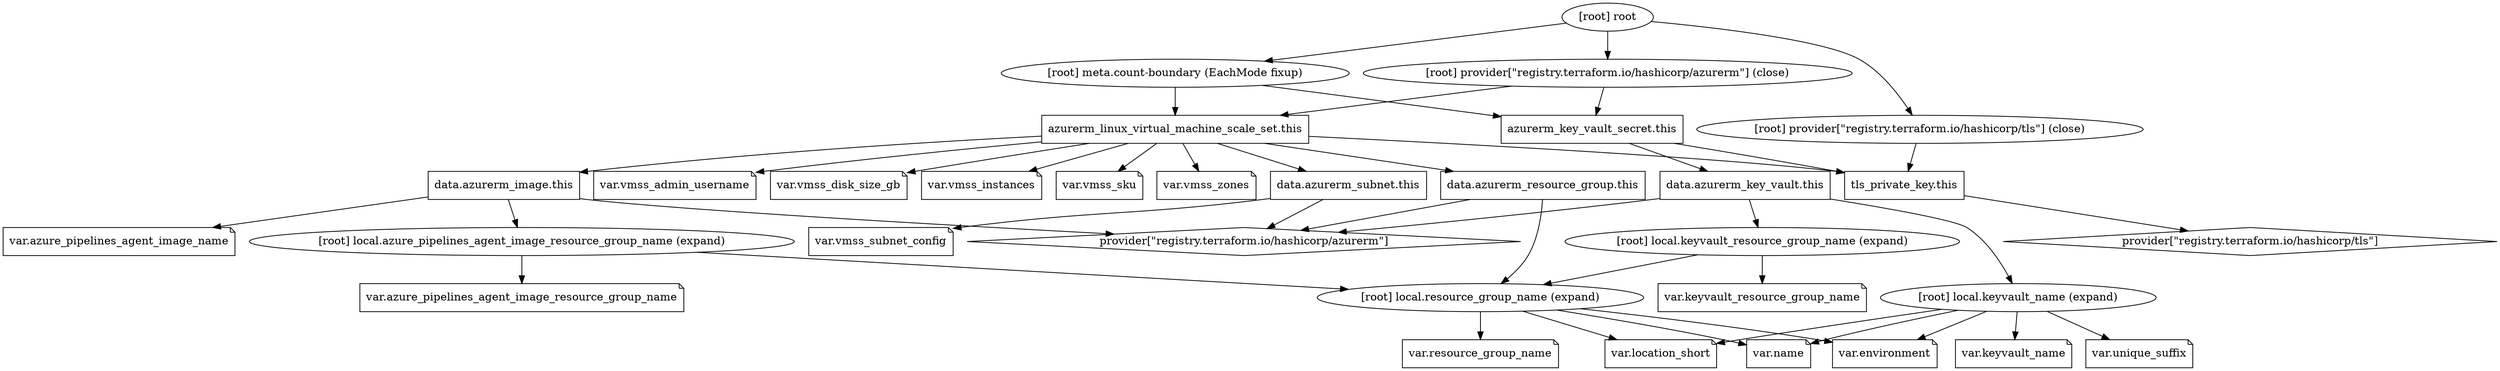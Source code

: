 digraph {
	compound = "true"
	newrank = "true"
	subgraph "root" {
		"[root] azurerm_key_vault_secret.this (expand)" [label = "azurerm_key_vault_secret.this", shape = "box"]
		"[root] azurerm_linux_virtual_machine_scale_set.this (expand)" [label = "azurerm_linux_virtual_machine_scale_set.this", shape = "box"]
		"[root] data.azurerm_image.this (expand)" [label = "data.azurerm_image.this", shape = "box"]
		"[root] data.azurerm_key_vault.this (expand)" [label = "data.azurerm_key_vault.this", shape = "box"]
		"[root] data.azurerm_resource_group.this (expand)" [label = "data.azurerm_resource_group.this", shape = "box"]
		"[root] data.azurerm_subnet.this (expand)" [label = "data.azurerm_subnet.this", shape = "box"]
		"[root] provider[\"registry.terraform.io/hashicorp/azurerm\"]" [label = "provider[\"registry.terraform.io/hashicorp/azurerm\"]", shape = "diamond"]
		"[root] provider[\"registry.terraform.io/hashicorp/tls\"]" [label = "provider[\"registry.terraform.io/hashicorp/tls\"]", shape = "diamond"]
		"[root] tls_private_key.this (expand)" [label = "tls_private_key.this", shape = "box"]
		"[root] var.azure_pipelines_agent_image_name" [label = "var.azure_pipelines_agent_image_name", shape = "note"]
		"[root] var.azure_pipelines_agent_image_resource_group_name" [label = "var.azure_pipelines_agent_image_resource_group_name", shape = "note"]
		"[root] var.environment" [label = "var.environment", shape = "note"]
		"[root] var.keyvault_name" [label = "var.keyvault_name", shape = "note"]
		"[root] var.keyvault_resource_group_name" [label = "var.keyvault_resource_group_name", shape = "note"]
		"[root] var.location_short" [label = "var.location_short", shape = "note"]
		"[root] var.name" [label = "var.name", shape = "note"]
		"[root] var.resource_group_name" [label = "var.resource_group_name", shape = "note"]
		"[root] var.unique_suffix" [label = "var.unique_suffix", shape = "note"]
		"[root] var.vmss_admin_username" [label = "var.vmss_admin_username", shape = "note"]
		"[root] var.vmss_disk_size_gb" [label = "var.vmss_disk_size_gb", shape = "note"]
		"[root] var.vmss_instances" [label = "var.vmss_instances", shape = "note"]
		"[root] var.vmss_sku" [label = "var.vmss_sku", shape = "note"]
		"[root] var.vmss_subnet_config" [label = "var.vmss_subnet_config", shape = "note"]
		"[root] var.vmss_zones" [label = "var.vmss_zones", shape = "note"]
		"[root] azurerm_key_vault_secret.this (expand)" -> "[root] data.azurerm_key_vault.this (expand)"
		"[root] azurerm_key_vault_secret.this (expand)" -> "[root] tls_private_key.this (expand)"
		"[root] azurerm_linux_virtual_machine_scale_set.this (expand)" -> "[root] data.azurerm_image.this (expand)"
		"[root] azurerm_linux_virtual_machine_scale_set.this (expand)" -> "[root] data.azurerm_resource_group.this (expand)"
		"[root] azurerm_linux_virtual_machine_scale_set.this (expand)" -> "[root] data.azurerm_subnet.this (expand)"
		"[root] azurerm_linux_virtual_machine_scale_set.this (expand)" -> "[root] tls_private_key.this (expand)"
		"[root] azurerm_linux_virtual_machine_scale_set.this (expand)" -> "[root] var.vmss_admin_username"
		"[root] azurerm_linux_virtual_machine_scale_set.this (expand)" -> "[root] var.vmss_disk_size_gb"
		"[root] azurerm_linux_virtual_machine_scale_set.this (expand)" -> "[root] var.vmss_instances"
		"[root] azurerm_linux_virtual_machine_scale_set.this (expand)" -> "[root] var.vmss_sku"
		"[root] azurerm_linux_virtual_machine_scale_set.this (expand)" -> "[root] var.vmss_zones"
		"[root] data.azurerm_image.this (expand)" -> "[root] local.azure_pipelines_agent_image_resource_group_name (expand)"
		"[root] data.azurerm_image.this (expand)" -> "[root] provider[\"registry.terraform.io/hashicorp/azurerm\"]"
		"[root] data.azurerm_image.this (expand)" -> "[root] var.azure_pipelines_agent_image_name"
		"[root] data.azurerm_key_vault.this (expand)" -> "[root] local.keyvault_name (expand)"
		"[root] data.azurerm_key_vault.this (expand)" -> "[root] local.keyvault_resource_group_name (expand)"
		"[root] data.azurerm_key_vault.this (expand)" -> "[root] provider[\"registry.terraform.io/hashicorp/azurerm\"]"
		"[root] data.azurerm_resource_group.this (expand)" -> "[root] local.resource_group_name (expand)"
		"[root] data.azurerm_resource_group.this (expand)" -> "[root] provider[\"registry.terraform.io/hashicorp/azurerm\"]"
		"[root] data.azurerm_subnet.this (expand)" -> "[root] provider[\"registry.terraform.io/hashicorp/azurerm\"]"
		"[root] data.azurerm_subnet.this (expand)" -> "[root] var.vmss_subnet_config"
		"[root] local.azure_pipelines_agent_image_resource_group_name (expand)" -> "[root] local.resource_group_name (expand)"
		"[root] local.azure_pipelines_agent_image_resource_group_name (expand)" -> "[root] var.azure_pipelines_agent_image_resource_group_name"
		"[root] local.keyvault_name (expand)" -> "[root] var.environment"
		"[root] local.keyvault_name (expand)" -> "[root] var.keyvault_name"
		"[root] local.keyvault_name (expand)" -> "[root] var.location_short"
		"[root] local.keyvault_name (expand)" -> "[root] var.name"
		"[root] local.keyvault_name (expand)" -> "[root] var.unique_suffix"
		"[root] local.keyvault_resource_group_name (expand)" -> "[root] local.resource_group_name (expand)"
		"[root] local.keyvault_resource_group_name (expand)" -> "[root] var.keyvault_resource_group_name"
		"[root] local.resource_group_name (expand)" -> "[root] var.environment"
		"[root] local.resource_group_name (expand)" -> "[root] var.location_short"
		"[root] local.resource_group_name (expand)" -> "[root] var.name"
		"[root] local.resource_group_name (expand)" -> "[root] var.resource_group_name"
		"[root] meta.count-boundary (EachMode fixup)" -> "[root] azurerm_key_vault_secret.this (expand)"
		"[root] meta.count-boundary (EachMode fixup)" -> "[root] azurerm_linux_virtual_machine_scale_set.this (expand)"
		"[root] provider[\"registry.terraform.io/hashicorp/azurerm\"] (close)" -> "[root] azurerm_key_vault_secret.this (expand)"
		"[root] provider[\"registry.terraform.io/hashicorp/azurerm\"] (close)" -> "[root] azurerm_linux_virtual_machine_scale_set.this (expand)"
		"[root] provider[\"registry.terraform.io/hashicorp/tls\"] (close)" -> "[root] tls_private_key.this (expand)"
		"[root] root" -> "[root] meta.count-boundary (EachMode fixup)"
		"[root] root" -> "[root] provider[\"registry.terraform.io/hashicorp/azurerm\"] (close)"
		"[root] root" -> "[root] provider[\"registry.terraform.io/hashicorp/tls\"] (close)"
		"[root] tls_private_key.this (expand)" -> "[root] provider[\"registry.terraform.io/hashicorp/tls\"]"
	}
}

